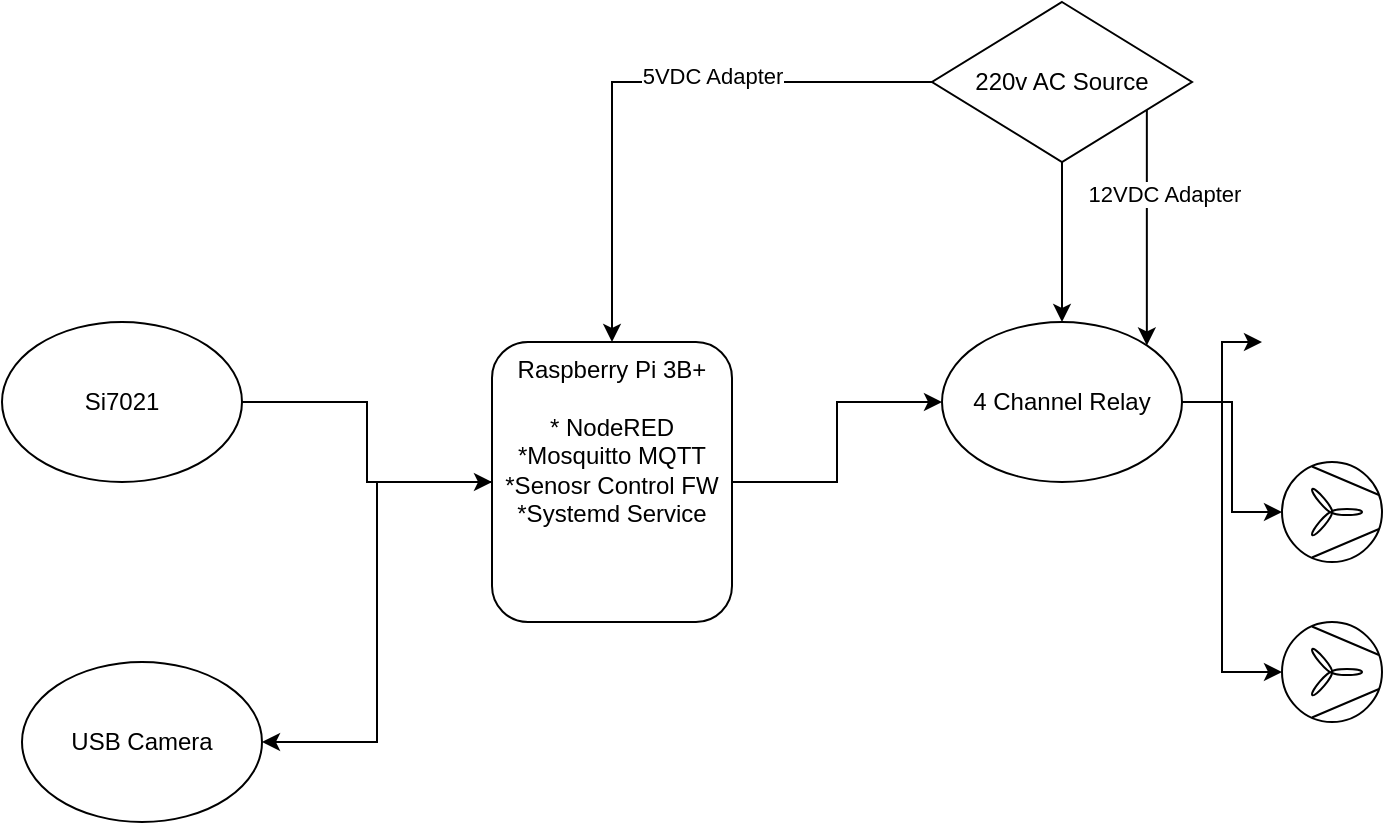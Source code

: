 <mxfile version="20.5.3" type="device"><diagram id="snLYFrzrjwPrULByT5tC" name="Page-1"><mxGraphModel dx="1550" dy="769" grid="1" gridSize="10" guides="1" tooltips="1" connect="1" arrows="1" fold="1" page="1" pageScale="1" pageWidth="850" pageHeight="1100" math="0" shadow="0"><root><mxCell id="0"/><mxCell id="1" parent="0"/><mxCell id="NOPOzKfGn1kE-PAtXkX3-6" style="edgeStyle=orthogonalEdgeStyle;rounded=0;orthogonalLoop=1;jettySize=auto;html=1;entryX=0;entryY=0.5;entryDx=0;entryDy=0;" edge="1" parent="1" source="NOPOzKfGn1kE-PAtXkX3-1" target="NOPOzKfGn1kE-PAtXkX3-5"><mxGeometry relative="1" as="geometry"/></mxCell><mxCell id="NOPOzKfGn1kE-PAtXkX3-22" style="edgeStyle=orthogonalEdgeStyle;rounded=0;orthogonalLoop=1;jettySize=auto;html=1;entryX=1;entryY=0.5;entryDx=0;entryDy=0;" edge="1" parent="1" source="NOPOzKfGn1kE-PAtXkX3-1" target="NOPOzKfGn1kE-PAtXkX3-21"><mxGeometry relative="1" as="geometry"/></mxCell><mxCell id="NOPOzKfGn1kE-PAtXkX3-1" value="Raspberry Pi 3B+&lt;br&gt;&lt;br&gt;* NodeRED&lt;br&gt;*Mosquitto MQTT&lt;br&gt;*Senosr Control FW&lt;br&gt;*Systemd Service" style="rounded=1;whiteSpace=wrap;html=1;align=center;verticalAlign=top;" vertex="1" parent="1"><mxGeometry x="335" y="220" width="120" height="140" as="geometry"/></mxCell><mxCell id="NOPOzKfGn1kE-PAtXkX3-4" style="edgeStyle=orthogonalEdgeStyle;rounded=0;orthogonalLoop=1;jettySize=auto;html=1;entryX=0;entryY=0.5;entryDx=0;entryDy=0;" edge="1" parent="1" source="NOPOzKfGn1kE-PAtXkX3-3" target="NOPOzKfGn1kE-PAtXkX3-1"><mxGeometry relative="1" as="geometry"/></mxCell><mxCell id="NOPOzKfGn1kE-PAtXkX3-3" value="Si7021" style="ellipse;whiteSpace=wrap;html=1;" vertex="1" parent="1"><mxGeometry x="90" y="210" width="120" height="80" as="geometry"/></mxCell><mxCell id="NOPOzKfGn1kE-PAtXkX3-10" style="edgeStyle=orthogonalEdgeStyle;rounded=0;orthogonalLoop=1;jettySize=auto;html=1;" edge="1" parent="1" source="NOPOzKfGn1kE-PAtXkX3-5" target="NOPOzKfGn1kE-PAtXkX3-7"><mxGeometry relative="1" as="geometry"/></mxCell><mxCell id="NOPOzKfGn1kE-PAtXkX3-12" style="edgeStyle=orthogonalEdgeStyle;rounded=0;orthogonalLoop=1;jettySize=auto;html=1;" edge="1" parent="1" source="NOPOzKfGn1kE-PAtXkX3-5" target="NOPOzKfGn1kE-PAtXkX3-9"><mxGeometry relative="1" as="geometry"/></mxCell><mxCell id="NOPOzKfGn1kE-PAtXkX3-13" style="edgeStyle=orthogonalEdgeStyle;rounded=0;orthogonalLoop=1;jettySize=auto;html=1;" edge="1" parent="1" source="NOPOzKfGn1kE-PAtXkX3-5" target="NOPOzKfGn1kE-PAtXkX3-8"><mxGeometry relative="1" as="geometry"><Array as="points"><mxPoint x="700" y="250"/><mxPoint x="700" y="385"/></Array></mxGeometry></mxCell><mxCell id="NOPOzKfGn1kE-PAtXkX3-5" value="4 Channel Relay" style="ellipse;whiteSpace=wrap;html=1;" vertex="1" parent="1"><mxGeometry x="560" y="210" width="120" height="80" as="geometry"/></mxCell><mxCell id="NOPOzKfGn1kE-PAtXkX3-7" value="" style="shape=image;html=1;verticalAlign=top;verticalLabelPosition=bottom;labelBackgroundColor=#ffffff;imageAspect=0;aspect=fixed;image=https://cdn2.iconfinder.com/data/icons/boxicons-solid-vol-1/24/bxs-bulb-128.png" vertex="1" parent="1"><mxGeometry x="720" y="190" width="60" height="60" as="geometry"/></mxCell><mxCell id="NOPOzKfGn1kE-PAtXkX3-8" value="" style="verticalLabelPosition=bottom;outlineConnect=0;align=center;dashed=0;html=1;verticalAlign=top;shape=mxgraph.pid2misc.fan;fanType=common" vertex="1" parent="1"><mxGeometry x="730" y="360" width="50" height="50" as="geometry"/></mxCell><mxCell id="NOPOzKfGn1kE-PAtXkX3-9" value="" style="verticalLabelPosition=bottom;outlineConnect=0;align=center;dashed=0;html=1;verticalAlign=top;shape=mxgraph.pid2misc.fan;fanType=common" vertex="1" parent="1"><mxGeometry x="730" y="280" width="50" height="50" as="geometry"/></mxCell><mxCell id="NOPOzKfGn1kE-PAtXkX3-16" style="edgeStyle=orthogonalEdgeStyle;rounded=0;orthogonalLoop=1;jettySize=auto;html=1;entryX=0.5;entryY=0;entryDx=0;entryDy=0;" edge="1" parent="1" source="NOPOzKfGn1kE-PAtXkX3-15" target="NOPOzKfGn1kE-PAtXkX3-5"><mxGeometry relative="1" as="geometry"/></mxCell><mxCell id="NOPOzKfGn1kE-PAtXkX3-17" style="edgeStyle=orthogonalEdgeStyle;rounded=0;orthogonalLoop=1;jettySize=auto;html=1;entryX=1;entryY=0;entryDx=0;entryDy=0;" edge="1" parent="1" source="NOPOzKfGn1kE-PAtXkX3-15" target="NOPOzKfGn1kE-PAtXkX3-5"><mxGeometry relative="1" as="geometry"><Array as="points"><mxPoint x="650" y="130"/><mxPoint x="650" y="130"/></Array></mxGeometry></mxCell><mxCell id="NOPOzKfGn1kE-PAtXkX3-18" value="12VDC Adapter" style="edgeLabel;html=1;align=center;verticalAlign=middle;resizable=0;points=[];" vertex="1" connectable="0" parent="NOPOzKfGn1kE-PAtXkX3-17"><mxGeometry x="-0.285" y="-4" relative="1" as="geometry"><mxPoint x="12" as="offset"/></mxGeometry></mxCell><mxCell id="NOPOzKfGn1kE-PAtXkX3-19" style="edgeStyle=orthogonalEdgeStyle;rounded=0;orthogonalLoop=1;jettySize=auto;html=1;entryX=0.5;entryY=0;entryDx=0;entryDy=0;" edge="1" parent="1" source="NOPOzKfGn1kE-PAtXkX3-15" target="NOPOzKfGn1kE-PAtXkX3-1"><mxGeometry relative="1" as="geometry"/></mxCell><mxCell id="NOPOzKfGn1kE-PAtXkX3-20" value="5VDC Adapter" style="edgeLabel;html=1;align=center;verticalAlign=middle;resizable=0;points=[];" vertex="1" connectable="0" parent="NOPOzKfGn1kE-PAtXkX3-19"><mxGeometry x="-0.237" y="-3" relative="1" as="geometry"><mxPoint as="offset"/></mxGeometry></mxCell><mxCell id="NOPOzKfGn1kE-PAtXkX3-15" value="220v AC Source" style="rhombus;whiteSpace=wrap;html=1;" vertex="1" parent="1"><mxGeometry x="555" y="50" width="130" height="80" as="geometry"/></mxCell><mxCell id="NOPOzKfGn1kE-PAtXkX3-21" value="USB Camera" style="ellipse;whiteSpace=wrap;html=1;" vertex="1" parent="1"><mxGeometry x="100" y="380" width="120" height="80" as="geometry"/></mxCell></root></mxGraphModel></diagram></mxfile>